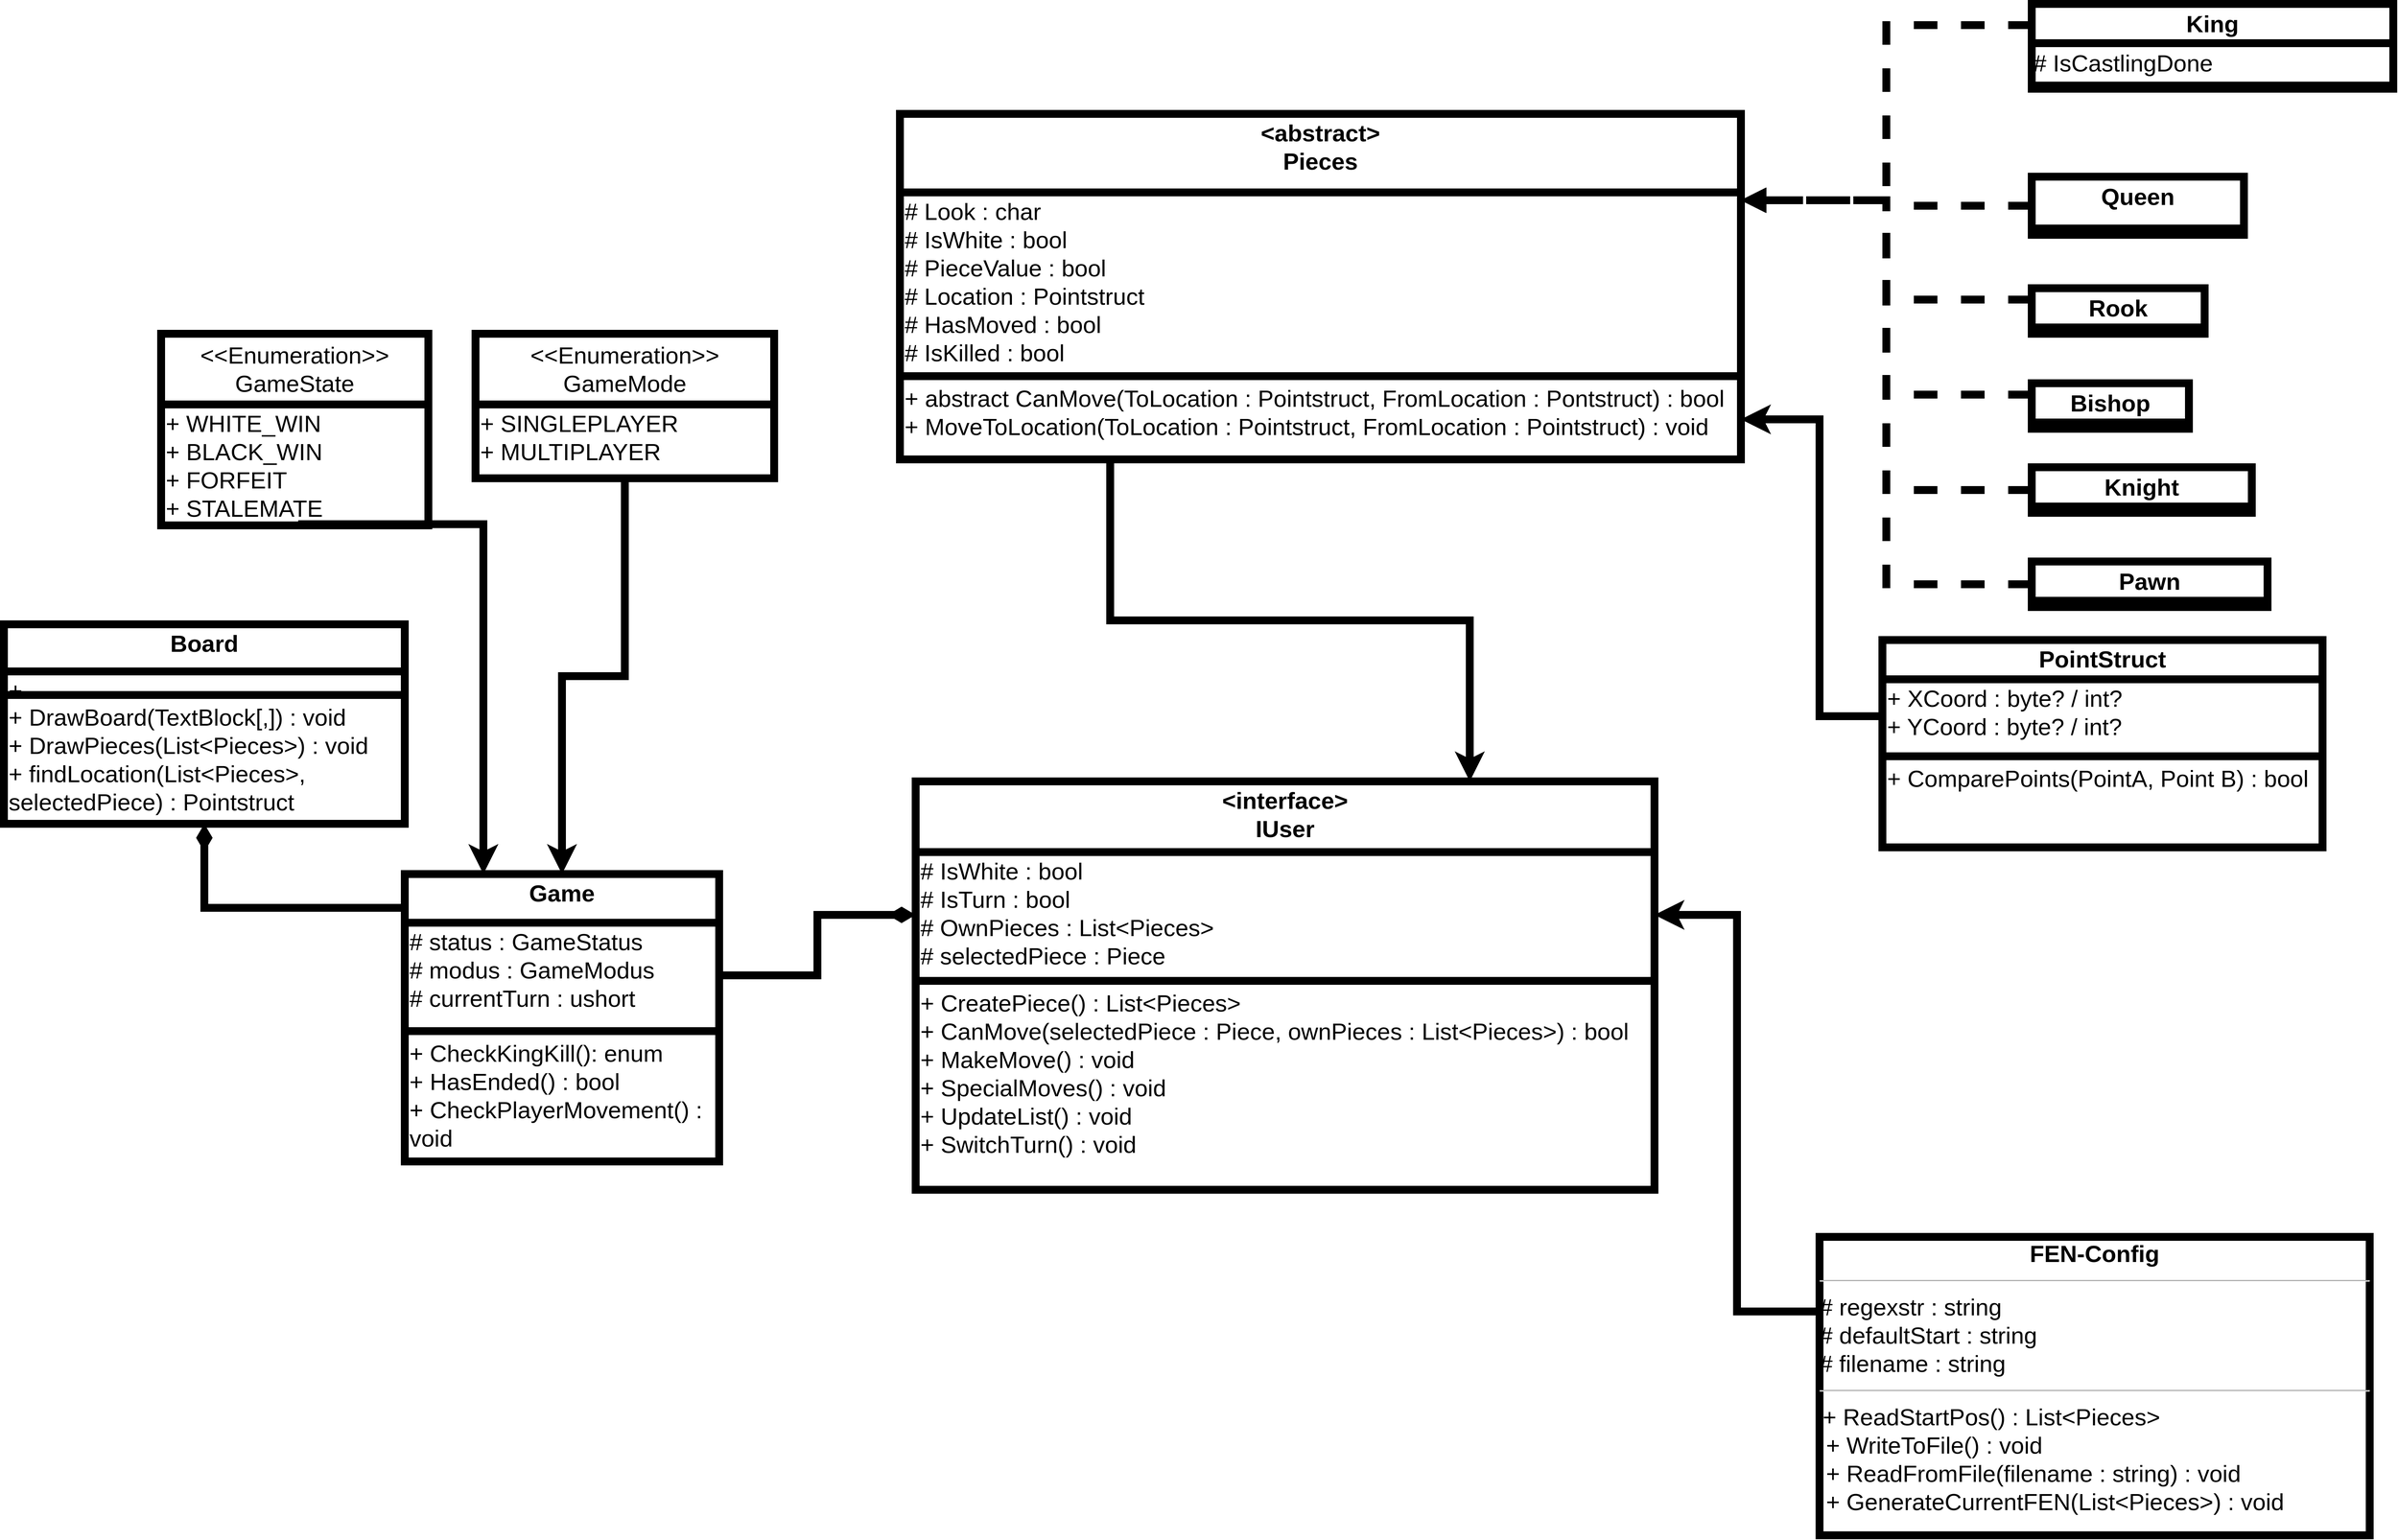 <mxfile version="21.0.6" type="github">
  <diagram name="Seite-1" id="8dhn65Cj3MbclAA8dtAb">
    <mxGraphModel dx="8881" dy="2288" grid="1" gridSize="10" guides="1" tooltips="1" connect="1" arrows="1" fold="1" page="1" pageScale="1" pageWidth="4681" pageHeight="3300" background="#ffffff" math="0" shadow="0">
      <root>
        <mxCell id="0" />
        <mxCell id="1" parent="0" />
        <mxCell id="38B4btSkLqxtYz1ykes1-37" style="edgeStyle=orthogonalEdgeStyle;rounded=0;orthogonalLoop=1;jettySize=auto;html=1;exitX=0;exitY=0.5;exitDx=0;exitDy=0;entryX=1;entryY=0.25;entryDx=0;entryDy=0;dashed=1;endArrow=block;endFill=0;strokeWidth=10;fontSize=30;" edge="1" parent="1" source="Scy77tW3S1ukV7C9qBci-75" target="38B4btSkLqxtYz1ykes1-9">
          <mxGeometry relative="1" as="geometry" />
        </mxCell>
        <mxCell id="Scy77tW3S1ukV7C9qBci-75" value="Knight" style="swimlane;fontStyle=1;align=center;verticalAlign=top;childLayout=stackLayout;horizontal=1;startSize=50;horizontalStack=0;resizeParent=1;resizeParentMax=0;resizeLast=0;collapsible=1;marginBottom=0;strokeWidth=10;fontSize=30;" parent="1" vertex="1">
          <mxGeometry x="-1260" y="1180" width="280" height="58" as="geometry">
            <mxRectangle x="-3260" y="2090" width="80" height="30" as="alternateBounds" />
          </mxGeometry>
        </mxCell>
        <mxCell id="Scy77tW3S1ukV7C9qBci-77" value="" style="line;strokeWidth=10;fillColor=none;align=left;verticalAlign=middle;spacingTop=-1;spacingLeft=3;spacingRight=3;rotatable=0;labelPosition=right;points=[];portConstraint=eastwest;strokeColor=inherit;fontSize=30;" parent="Scy77tW3S1ukV7C9qBci-75" vertex="1">
          <mxGeometry y="50" width="280" height="8" as="geometry" />
        </mxCell>
        <mxCell id="38B4btSkLqxtYz1ykes1-33" style="edgeStyle=orthogonalEdgeStyle;rounded=0;orthogonalLoop=1;jettySize=auto;html=1;exitX=0;exitY=0.25;exitDx=0;exitDy=0;entryX=1;entryY=0.25;entryDx=0;entryDy=0;endArrow=block;endFill=0;dashed=1;strokeWidth=10;fontSize=30;" edge="1" parent="1" source="Scy77tW3S1ukV7C9qBci-88" target="38B4btSkLqxtYz1ykes1-9">
          <mxGeometry relative="1" as="geometry" />
        </mxCell>
        <mxCell id="Scy77tW3S1ukV7C9qBci-88" value="King" style="swimlane;fontStyle=1;align=center;verticalAlign=top;childLayout=stackLayout;horizontal=1;startSize=50;horizontalStack=0;resizeParent=1;resizeParentMax=0;resizeLast=0;collapsible=1;marginBottom=0;strokeWidth=10;fontSize=30;" parent="1" vertex="1">
          <mxGeometry x="-1260" y="590" width="460" height="108" as="geometry">
            <mxRectangle x="-2320" y="40" width="70" height="30" as="alternateBounds" />
          </mxGeometry>
        </mxCell>
        <mxCell id="38B4btSkLqxtYz1ykes1-32" value="&lt;div style=&quot;font-size: 30px;&quot; align=&quot;left&quot;&gt;# IsCastlingDone&lt;/div&gt;" style="text;html=1;align=left;verticalAlign=middle;resizable=0;points=[];autosize=1;strokeColor=none;fillColor=none;strokeWidth=10;fontSize=30;" vertex="1" parent="Scy77tW3S1ukV7C9qBci-88">
          <mxGeometry y="50" width="460" height="50" as="geometry" />
        </mxCell>
        <mxCell id="Scy77tW3S1ukV7C9qBci-90" value="" style="line;strokeWidth=10;fillColor=none;align=left;verticalAlign=middle;spacingTop=-1;spacingLeft=3;spacingRight=3;rotatable=0;labelPosition=right;points=[];portConstraint=eastwest;strokeColor=inherit;fontSize=30;" parent="Scy77tW3S1ukV7C9qBci-88" vertex="1">
          <mxGeometry y="100" width="460" height="8" as="geometry" />
        </mxCell>
        <mxCell id="38B4btSkLqxtYz1ykes1-34" style="edgeStyle=orthogonalEdgeStyle;rounded=0;orthogonalLoop=1;jettySize=auto;html=1;entryX=1;entryY=0.25;entryDx=0;entryDy=0;endArrow=block;endFill=0;dashed=1;strokeWidth=10;fontSize=30;" edge="1" parent="1" source="Scy77tW3S1ukV7C9qBci-92" target="38B4btSkLqxtYz1ykes1-9">
          <mxGeometry relative="1" as="geometry" />
        </mxCell>
        <mxCell id="Scy77tW3S1ukV7C9qBci-92" value="Queen" style="swimlane;fontStyle=1;align=center;verticalAlign=top;childLayout=stackLayout;horizontal=1;startSize=66;horizontalStack=0;resizeParent=1;resizeParentMax=0;resizeLast=0;collapsible=1;marginBottom=0;strokeWidth=10;fontSize=30;" parent="1" vertex="1">
          <mxGeometry x="-1260" y="810" width="270" height="74" as="geometry">
            <mxRectangle x="-2320" y="30" width="80" height="30" as="alternateBounds" />
          </mxGeometry>
        </mxCell>
        <mxCell id="Scy77tW3S1ukV7C9qBci-94" value="" style="line;strokeWidth=10;fillColor=none;align=left;verticalAlign=middle;spacingTop=-1;spacingLeft=3;spacingRight=3;rotatable=0;labelPosition=right;points=[];portConstraint=eastwest;strokeColor=inherit;fontSize=30;" parent="Scy77tW3S1ukV7C9qBci-92" vertex="1">
          <mxGeometry y="66" width="270" height="8" as="geometry" />
        </mxCell>
        <mxCell id="38B4btSkLqxtYz1ykes1-35" style="edgeStyle=orthogonalEdgeStyle;rounded=0;orthogonalLoop=1;jettySize=auto;html=1;exitX=0;exitY=0.25;exitDx=0;exitDy=0;entryX=1;entryY=0.25;entryDx=0;entryDy=0;dashed=1;endArrow=block;endFill=0;strokeWidth=10;fontSize=30;" edge="1" parent="1" source="Scy77tW3S1ukV7C9qBci-96" target="38B4btSkLqxtYz1ykes1-9">
          <mxGeometry relative="1" as="geometry" />
        </mxCell>
        <mxCell id="Scy77tW3S1ukV7C9qBci-96" value="Rook" style="swimlane;fontStyle=1;align=center;verticalAlign=top;childLayout=stackLayout;horizontal=1;startSize=50;horizontalStack=0;resizeParent=1;resizeParentMax=0;resizeLast=0;collapsible=1;marginBottom=0;strokeWidth=10;fontSize=30;" parent="1" vertex="1">
          <mxGeometry x="-1260" y="952" width="220" height="58" as="geometry">
            <mxRectangle x="-3230" y="1970" width="70" height="30" as="alternateBounds" />
          </mxGeometry>
        </mxCell>
        <mxCell id="Scy77tW3S1ukV7C9qBci-98" value="" style="line;strokeWidth=10;fillColor=none;align=left;verticalAlign=middle;spacingTop=-1;spacingLeft=3;spacingRight=3;rotatable=0;labelPosition=right;points=[];portConstraint=eastwest;strokeColor=inherit;fontSize=30;" parent="Scy77tW3S1ukV7C9qBci-96" vertex="1">
          <mxGeometry y="50" width="220" height="8" as="geometry" />
        </mxCell>
        <mxCell id="38B4btSkLqxtYz1ykes1-36" style="edgeStyle=orthogonalEdgeStyle;rounded=0;orthogonalLoop=1;jettySize=auto;html=1;exitX=0;exitY=0.25;exitDx=0;exitDy=0;entryX=1;entryY=0.25;entryDx=0;entryDy=0;dashed=1;endArrow=block;endFill=0;strokeWidth=10;fontSize=30;" edge="1" parent="1" source="Scy77tW3S1ukV7C9qBci-100" target="38B4btSkLqxtYz1ykes1-9">
          <mxGeometry relative="1" as="geometry" />
        </mxCell>
        <mxCell id="Scy77tW3S1ukV7C9qBci-100" value="Bishop" style="swimlane;fontStyle=1;align=center;verticalAlign=top;childLayout=stackLayout;horizontal=1;startSize=50;horizontalStack=0;resizeParent=1;resizeParentMax=0;resizeLast=0;collapsible=1;marginBottom=0;strokeWidth=10;fontSize=30;" parent="1" vertex="1">
          <mxGeometry x="-1260" y="1073" width="200" height="58" as="geometry">
            <mxRectangle x="-3260" y="2040" width="80" height="30" as="alternateBounds" />
          </mxGeometry>
        </mxCell>
        <mxCell id="Scy77tW3S1ukV7C9qBci-102" value="" style="line;strokeWidth=10;fillColor=none;align=left;verticalAlign=middle;spacingTop=-1;spacingLeft=3;spacingRight=3;rotatable=0;labelPosition=right;points=[];portConstraint=eastwest;strokeColor=inherit;fontSize=30;" parent="Scy77tW3S1ukV7C9qBci-100" vertex="1">
          <mxGeometry y="50" width="200" height="8" as="geometry" />
        </mxCell>
        <mxCell id="38B4btSkLqxtYz1ykes1-38" style="edgeStyle=orthogonalEdgeStyle;rounded=0;orthogonalLoop=1;jettySize=auto;html=1;exitX=0;exitY=0.5;exitDx=0;exitDy=0;entryX=1;entryY=0.25;entryDx=0;entryDy=0;endArrow=block;endFill=0;dashed=1;strokeWidth=10;fontSize=15;" edge="1" parent="1" source="Scy77tW3S1ukV7C9qBci-104" target="38B4btSkLqxtYz1ykes1-9">
          <mxGeometry relative="1" as="geometry" />
        </mxCell>
        <mxCell id="Scy77tW3S1ukV7C9qBci-104" value="Pawn" style="swimlane;fontStyle=1;align=center;verticalAlign=top;childLayout=stackLayout;horizontal=1;startSize=50;horizontalStack=0;resizeParent=1;resizeParentMax=0;resizeLast=0;collapsible=1;marginBottom=0;strokeWidth=10;fontSize=30;" parent="1" vertex="1">
          <mxGeometry x="-1260" y="1300" width="300" height="58" as="geometry">
            <mxRectangle x="-3250" y="2140" width="70" height="30" as="alternateBounds" />
          </mxGeometry>
        </mxCell>
        <mxCell id="Scy77tW3S1ukV7C9qBci-106" value="" style="line;strokeWidth=10;fillColor=none;align=left;verticalAlign=middle;spacingTop=-1;spacingLeft=3;spacingRight=3;rotatable=0;labelPosition=right;points=[];portConstraint=eastwest;strokeColor=inherit;fontSize=30;" parent="Scy77tW3S1ukV7C9qBci-104" vertex="1">
          <mxGeometry y="50" width="300" height="8" as="geometry" />
        </mxCell>
        <mxCell id="38B4btSkLqxtYz1ykes1-5" value="Board" style="swimlane;fontStyle=1;align=center;verticalAlign=top;childLayout=stackLayout;horizontal=1;startSize=60;horizontalStack=0;resizeParent=1;resizeParentMax=0;resizeLast=0;collapsible=1;marginBottom=0;whiteSpace=wrap;html=1;strokeWidth=10;fontSize=30;" vertex="1" parent="1">
          <mxGeometry x="-3840" y="1380" width="510" height="254" as="geometry" />
        </mxCell>
        <mxCell id="38B4btSkLqxtYz1ykes1-6" value="+" style="text;strokeColor=none;fillColor=none;align=left;verticalAlign=top;spacingLeft=4;spacingRight=4;overflow=hidden;rotatable=0;points=[[0,0.5],[1,0.5]];portConstraint=eastwest;whiteSpace=wrap;html=1;strokeWidth=10;fontSize=30;" vertex="1" parent="38B4btSkLqxtYz1ykes1-5">
          <mxGeometry y="60" width="510" height="26" as="geometry" />
        </mxCell>
        <mxCell id="38B4btSkLqxtYz1ykes1-7" value="" style="line;strokeWidth=10;fillColor=none;align=left;verticalAlign=middle;spacingTop=-1;spacingLeft=3;spacingRight=3;rotatable=0;labelPosition=right;points=[];portConstraint=eastwest;strokeColor=inherit;fontSize=30;" vertex="1" parent="38B4btSkLqxtYz1ykes1-5">
          <mxGeometry y="86" width="510" height="8" as="geometry" />
        </mxCell>
        <mxCell id="38B4btSkLqxtYz1ykes1-8" value="&lt;div style=&quot;font-size: 30px;&quot;&gt;+ DrawBoard(TextBlock[,]) : void&lt;/div&gt;&lt;div style=&quot;font-size: 30px;&quot;&gt;+ DrawPieces(List&amp;lt;Pieces&amp;gt;) : void&lt;/div&gt;&lt;div style=&quot;font-size: 30px;&quot;&gt;+ findLocation(List&amp;lt;Pieces&amp;gt;, selectedPiece) : Pointstruct&lt;br style=&quot;font-size: 30px;&quot;&gt;&lt;/div&gt;" style="text;strokeColor=none;fillColor=none;align=left;verticalAlign=top;spacingLeft=4;spacingRight=4;overflow=hidden;rotatable=0;points=[[0,0.5],[1,0.5]];portConstraint=eastwest;whiteSpace=wrap;html=1;strokeWidth=10;fontSize=30;" vertex="1" parent="38B4btSkLqxtYz1ykes1-5">
          <mxGeometry y="94" width="510" height="160" as="geometry" />
        </mxCell>
        <mxCell id="38B4btSkLqxtYz1ykes1-9" value="&lt;div style=&quot;font-size: 30px;&quot;&gt;&amp;lt;abstract&amp;gt;&lt;/div&gt;&lt;div style=&quot;font-size: 30px;&quot;&gt;Pieces&lt;/div&gt;" style="swimlane;fontStyle=1;align=center;verticalAlign=top;childLayout=stackLayout;horizontal=1;startSize=100;horizontalStack=0;resizeParent=1;resizeParentMax=0;resizeLast=0;collapsible=1;marginBottom=0;whiteSpace=wrap;html=1;strokeWidth=10;fontSize=30;" vertex="1" parent="1">
          <mxGeometry x="-2700" y="730" width="1070" height="440" as="geometry" />
        </mxCell>
        <mxCell id="38B4btSkLqxtYz1ykes1-10" value="&lt;div style=&quot;font-size: 30px;&quot;&gt;# Look : char&lt;/div&gt;&lt;div style=&quot;font-size: 30px;&quot;&gt;# IsWhite : bool&lt;/div&gt;&lt;div style=&quot;font-size: 30px;&quot;&gt;# PieceValue : bool&lt;/div&gt;&lt;div style=&quot;font-size: 30px;&quot;&gt;# Location : Pointstruct&lt;/div&gt;&lt;div style=&quot;font-size: 30px;&quot;&gt;# HasMoved : bool&lt;/div&gt;&lt;div style=&quot;font-size: 30px;&quot;&gt;# IsKilled : bool&lt;br style=&quot;font-size: 30px;&quot;&gt;&lt;/div&gt;" style="text;strokeColor=none;fillColor=none;align=left;verticalAlign=top;spacingLeft=4;spacingRight=4;overflow=hidden;rotatable=0;points=[[0,0.5],[1,0.5]];portConstraint=eastwest;whiteSpace=wrap;html=1;strokeWidth=10;fontSize=30;" vertex="1" parent="38B4btSkLqxtYz1ykes1-9">
          <mxGeometry y="100" width="1070" height="230" as="geometry" />
        </mxCell>
        <mxCell id="38B4btSkLqxtYz1ykes1-11" value="" style="line;strokeWidth=10;fillColor=none;align=left;verticalAlign=middle;spacingTop=-1;spacingLeft=3;spacingRight=3;rotatable=0;labelPosition=right;points=[];portConstraint=eastwest;strokeColor=inherit;fontSize=30;" vertex="1" parent="38B4btSkLqxtYz1ykes1-9">
          <mxGeometry y="330" width="1070" height="8" as="geometry" />
        </mxCell>
        <mxCell id="38B4btSkLqxtYz1ykes1-12" value="&lt;div style=&quot;font-size: 30px;&quot;&gt;+ abstract CanMove(ToLocation : Pointstruct, FromLocation : Pontstruct) : bool&lt;/div&gt;&lt;div style=&quot;font-size: 30px;&quot;&gt;+ MoveToLocation(ToLocation : Pointstruct, FromLocation : Pointstruct) : void&lt;br style=&quot;font-size: 30px;&quot;&gt; &lt;/div&gt;" style="text;strokeColor=none;fillColor=none;align=left;verticalAlign=top;spacingLeft=4;spacingRight=4;overflow=hidden;rotatable=0;points=[[0,0.5],[1,0.5]];portConstraint=eastwest;whiteSpace=wrap;html=1;strokeWidth=10;fontSize=30;" vertex="1" parent="38B4btSkLqxtYz1ykes1-9">
          <mxGeometry y="338" width="1070" height="102" as="geometry" />
        </mxCell>
        <mxCell id="38B4btSkLqxtYz1ykes1-17" value="&lt;div style=&quot;font-size: 30px;&quot;&gt;&amp;lt;interface&amp;gt;&lt;/div&gt;&lt;div style=&quot;font-size: 30px;&quot;&gt;IUser&lt;br style=&quot;font-size: 30px;&quot;&gt;&lt;/div&gt;" style="swimlane;fontStyle=1;align=center;verticalAlign=top;childLayout=stackLayout;horizontal=1;startSize=90;horizontalStack=0;resizeParent=1;resizeParentMax=0;resizeLast=0;collapsible=1;marginBottom=0;whiteSpace=wrap;html=1;strokeWidth=10;fontSize=30;" vertex="1" parent="1">
          <mxGeometry x="-2680" y="1580" width="940" height="520" as="geometry" />
        </mxCell>
        <mxCell id="38B4btSkLqxtYz1ykes1-18" value="&lt;div style=&quot;font-size: 30px;&quot;&gt;# IsWhite : bool&lt;/div&gt;&lt;div style=&quot;font-size: 30px;&quot;&gt;# IsTurn : bool&lt;/div&gt;&lt;div style=&quot;font-size: 30px;&quot;&gt;# OwnPieces : List&amp;lt;Pieces&amp;gt;&lt;/div&gt;&lt;div style=&quot;font-size: 30px;&quot;&gt;# selectedPiece : Piece&lt;br style=&quot;font-size: 30px;&quot;&gt;&lt;/div&gt;" style="text;strokeColor=none;fillColor=none;align=left;verticalAlign=top;spacingLeft=4;spacingRight=4;overflow=hidden;rotatable=0;points=[[0,0.5],[1,0.5]];portConstraint=eastwest;whiteSpace=wrap;html=1;strokeWidth=10;fontSize=30;" vertex="1" parent="38B4btSkLqxtYz1ykes1-17">
          <mxGeometry y="90" width="940" height="160" as="geometry" />
        </mxCell>
        <mxCell id="38B4btSkLqxtYz1ykes1-19" value="" style="line;strokeWidth=10;fillColor=none;align=left;verticalAlign=middle;spacingTop=-1;spacingLeft=3;spacingRight=3;rotatable=0;labelPosition=right;points=[];portConstraint=eastwest;strokeColor=inherit;fontSize=30;" vertex="1" parent="38B4btSkLqxtYz1ykes1-17">
          <mxGeometry y="250" width="940" height="8" as="geometry" />
        </mxCell>
        <mxCell id="38B4btSkLqxtYz1ykes1-20" value="&lt;div style=&quot;font-size: 30px;&quot;&gt;+ CreatePiece() : List&amp;lt;Pieces&amp;gt;&lt;/div&gt;&lt;div style=&quot;font-size: 30px;&quot;&gt;+ CanMove(selectedPiece : Piece, ownPieces : List&amp;lt;Pieces&amp;gt;) : bool&lt;/div&gt;&lt;div style=&quot;font-size: 30px;&quot;&gt;+ MakeMove() : void&lt;/div&gt;&lt;div style=&quot;font-size: 30px;&quot;&gt;+ SpecialMoves() : void&lt;br style=&quot;font-size: 30px;&quot;&gt;&lt;/div&gt;&lt;div style=&quot;font-size: 30px;&quot;&gt;+ UpdateList() : void&lt;/div&gt;&lt;div style=&quot;font-size: 30px;&quot;&gt;+ SwitchTurn() : void&lt;/div&gt;" style="text;strokeColor=none;fillColor=none;align=left;verticalAlign=top;spacingLeft=4;spacingRight=4;overflow=hidden;rotatable=0;points=[[0,0.5],[1,0.5]];portConstraint=eastwest;whiteSpace=wrap;html=1;strokeWidth=10;fontSize=30;" vertex="1" parent="38B4btSkLqxtYz1ykes1-17">
          <mxGeometry y="258" width="940" height="262" as="geometry" />
        </mxCell>
        <mxCell id="38B4btSkLqxtYz1ykes1-51" style="edgeStyle=orthogonalEdgeStyle;rounded=0;orthogonalLoop=1;jettySize=auto;html=1;exitX=0;exitY=0.5;exitDx=0;exitDy=0;entryX=1;entryY=0.5;entryDx=0;entryDy=0;strokeWidth=10;fontSize=30;" edge="1" parent="1" source="38B4btSkLqxtYz1ykes1-22" target="38B4btSkLqxtYz1ykes1-12">
          <mxGeometry relative="1" as="geometry">
            <Array as="points">
              <mxPoint x="-1530" y="1497" />
              <mxPoint x="-1530" y="1119" />
            </Array>
          </mxGeometry>
        </mxCell>
        <mxCell id="38B4btSkLqxtYz1ykes1-21" value="PointStruct" style="swimlane;fontStyle=1;align=center;verticalAlign=top;childLayout=stackLayout;horizontal=1;startSize=50;horizontalStack=0;resizeParent=1;resizeParentMax=0;resizeLast=0;collapsible=1;marginBottom=0;whiteSpace=wrap;html=1;strokeWidth=10;fontSize=30;" vertex="1" parent="1">
          <mxGeometry x="-1450" y="1400" width="560" height="264" as="geometry" />
        </mxCell>
        <mxCell id="38B4btSkLqxtYz1ykes1-22" value="&lt;div style=&quot;font-size: 30px;&quot;&gt;+ XCoord : byte? / int?&lt;/div&gt;&lt;div style=&quot;font-size: 30px;&quot;&gt;+ YCoord : byte? / int?&lt;br style=&quot;font-size: 30px;&quot;&gt;&lt;/div&gt;" style="text;strokeColor=none;fillColor=none;align=left;verticalAlign=top;spacingLeft=4;spacingRight=4;overflow=hidden;rotatable=0;points=[[0,0.5],[1,0.5]];portConstraint=eastwest;whiteSpace=wrap;html=1;strokeWidth=10;fontSize=30;" vertex="1" parent="38B4btSkLqxtYz1ykes1-21">
          <mxGeometry y="50" width="560" height="94" as="geometry" />
        </mxCell>
        <mxCell id="38B4btSkLqxtYz1ykes1-23" value="" style="line;strokeWidth=10;fillColor=none;align=left;verticalAlign=middle;spacingTop=-1;spacingLeft=3;spacingRight=3;rotatable=0;labelPosition=right;points=[];portConstraint=eastwest;strokeColor=inherit;fontSize=30;" vertex="1" parent="38B4btSkLqxtYz1ykes1-21">
          <mxGeometry y="144" width="560" height="8" as="geometry" />
        </mxCell>
        <mxCell id="38B4btSkLqxtYz1ykes1-24" value="+ ComparePoints(PointA, Point B) : bool" style="text;strokeColor=none;fillColor=none;align=left;verticalAlign=top;spacingLeft=4;spacingRight=4;overflow=hidden;rotatable=0;points=[[0,0.5],[1,0.5]];portConstraint=eastwest;whiteSpace=wrap;html=1;strokeWidth=10;fontSize=30;" vertex="1" parent="38B4btSkLqxtYz1ykes1-21">
          <mxGeometry y="152" width="560" height="112" as="geometry" />
        </mxCell>
        <mxCell id="38B4btSkLqxtYz1ykes1-25" value="&lt;div style=&quot;font-size: 30px;&quot;&gt;&amp;lt;&amp;lt;Enumeration&amp;gt;&amp;gt;&lt;/div&gt;&lt;div style=&quot;font-size: 30px;&quot;&gt;GameState&lt;br style=&quot;font-size: 30px;&quot;&gt;&lt;/div&gt;" style="swimlane;fontStyle=0;childLayout=stackLayout;horizontal=1;startSize=90;fillColor=none;horizontalStack=0;resizeParent=1;resizeParentMax=0;resizeLast=0;collapsible=1;marginBottom=0;whiteSpace=wrap;html=1;strokeWidth=10;fontSize=30;" vertex="1" parent="1">
          <mxGeometry x="-3640" y="1010" width="340" height="244" as="geometry" />
        </mxCell>
        <mxCell id="38B4btSkLqxtYz1ykes1-28" value="&lt;div style=&quot;font-size: 30px;&quot;&gt;+ WHITE_WIN&lt;/div&gt;&lt;div style=&quot;font-size: 30px;&quot;&gt;+ BLACK_WIN&lt;/div&gt;&lt;div style=&quot;font-size: 30px;&quot;&gt;+ FORFEIT&lt;/div&gt;&lt;div style=&quot;font-size: 30px;&quot;&gt;+ STALEMATE&lt;/div&gt;" style="text;strokeColor=none;fillColor=none;align=left;verticalAlign=top;spacingLeft=4;spacingRight=4;overflow=hidden;rotatable=0;points=[[0,0.5],[1,0.5]];portConstraint=eastwest;whiteSpace=wrap;html=1;strokeWidth=10;fontSize=30;" vertex="1" parent="38B4btSkLqxtYz1ykes1-25">
          <mxGeometry y="90" width="340" height="154" as="geometry" />
        </mxCell>
        <mxCell id="38B4btSkLqxtYz1ykes1-46" style="edgeStyle=orthogonalEdgeStyle;rounded=0;orthogonalLoop=1;jettySize=auto;html=1;exitX=0.5;exitY=1;exitDx=0;exitDy=0;entryX=0.5;entryY=0;entryDx=0;entryDy=0;strokeWidth=10;fontSize=30;" edge="1" parent="1" source="38B4btSkLqxtYz1ykes1-29" target="38B4btSkLqxtYz1ykes1-39">
          <mxGeometry relative="1" as="geometry" />
        </mxCell>
        <mxCell id="38B4btSkLqxtYz1ykes1-29" value="&lt;div style=&quot;font-size: 30px;&quot;&gt;&amp;lt;&amp;lt;Enumeration&amp;gt;&amp;gt;&lt;/div&gt;&lt;div style=&quot;font-size: 30px;&quot;&gt;GameMode&lt;br style=&quot;font-size: 30px;&quot;&gt;&lt;/div&gt;" style="swimlane;fontStyle=0;childLayout=stackLayout;horizontal=1;startSize=90;fillColor=none;horizontalStack=0;resizeParent=1;resizeParentMax=0;resizeLast=0;collapsible=1;marginBottom=0;whiteSpace=wrap;html=1;strokeWidth=10;fontSize=30;" vertex="1" parent="1">
          <mxGeometry x="-3240" y="1010" width="380" height="184" as="geometry" />
        </mxCell>
        <mxCell id="38B4btSkLqxtYz1ykes1-30" value="&lt;div style=&quot;font-size: 30px;&quot;&gt;+ SINGLEPLAYER&lt;/div&gt;&lt;div style=&quot;font-size: 30px;&quot;&gt;+ MULTIPLAYER&lt;br style=&quot;font-size: 30px;&quot;&gt;&lt;/div&gt;" style="text;strokeColor=none;fillColor=none;align=left;verticalAlign=top;spacingLeft=4;spacingRight=4;overflow=hidden;rotatable=0;points=[[0,0.5],[1,0.5]];portConstraint=eastwest;whiteSpace=wrap;html=1;strokeWidth=10;fontSize=30;" vertex="1" parent="38B4btSkLqxtYz1ykes1-29">
          <mxGeometry y="90" width="380" height="94" as="geometry" />
        </mxCell>
        <mxCell id="38B4btSkLqxtYz1ykes1-50" style="edgeStyle=orthogonalEdgeStyle;rounded=0;orthogonalLoop=1;jettySize=auto;html=1;exitX=0;exitY=0.25;exitDx=0;exitDy=0;entryX=1;entryY=0.5;entryDx=0;entryDy=0;strokeWidth=10;fontSize=30;" edge="1" parent="1" source="38B4btSkLqxtYz1ykes1-31" target="38B4btSkLqxtYz1ykes1-18">
          <mxGeometry relative="1" as="geometry" />
        </mxCell>
        <mxCell id="38B4btSkLqxtYz1ykes1-31" value="&lt;p style=&quot;margin: 4px 0px 0px; text-align: center; font-size: 30px;&quot;&gt;&lt;b style=&quot;font-size: 30px;&quot;&gt;FEN-Config&lt;/b&gt;&lt;/p&gt;&lt;hr style=&quot;font-size: 30px;&quot;&gt;&lt;div style=&quot;font-size: 30px;&quot;&gt;# regexstr : string&lt;/div&gt;&lt;div style=&quot;font-size: 30px;&quot;&gt;# defaultStart : string&lt;/div&gt;&lt;div style=&quot;font-size: 30px;&quot;&gt;# filename : string&lt;br style=&quot;font-size: 30px;&quot;&gt;&lt;/div&gt;&lt;hr style=&quot;font-size: 30px;&quot;&gt;&lt;p style=&quot;margin: 0px 0px 0px 4px; font-size: 30px;&quot;&gt;+ ReadStartPos() : List&amp;lt;Pieces&amp;gt;&lt;br style=&quot;font-size: 30px;&quot;&gt;&lt;/p&gt;&lt;div style=&quot;font-size: 30px;&quot;&gt;&amp;nbsp;+ WriteToFile() : void&lt;/div&gt;&lt;div style=&quot;font-size: 30px;&quot;&gt;&amp;nbsp;+ ReadFromFile(filename : string) : void&lt;/div&gt;&lt;div style=&quot;font-size: 30px;&quot;&gt;&amp;nbsp;+ GenerateCurrentFEN(List&amp;lt;Pieces&amp;gt;) : void&lt;br style=&quot;font-size: 30px;&quot;&gt;&lt;/div&gt;" style="verticalAlign=top;align=left;overflow=fill;fontSize=30;fontFamily=Helvetica;html=1;whiteSpace=wrap;strokeWidth=10;" vertex="1" parent="1">
          <mxGeometry x="-1530" y="2160" width="700" height="380" as="geometry" />
        </mxCell>
        <mxCell id="38B4btSkLqxtYz1ykes1-45" style="edgeStyle=orthogonalEdgeStyle;rounded=0;orthogonalLoop=1;jettySize=auto;html=1;exitX=0.25;exitY=0;exitDx=0;exitDy=0;entryX=0.513;entryY=0.99;entryDx=0;entryDy=0;entryPerimeter=0;startArrow=classic;startFill=1;endArrow=none;endFill=0;strokeWidth=10;fontSize=30;" edge="1" parent="1" source="38B4btSkLqxtYz1ykes1-39" target="38B4btSkLqxtYz1ykes1-28">
          <mxGeometry relative="1" as="geometry">
            <mxPoint x="-3350" y="1510" as="targetPoint" />
          </mxGeometry>
        </mxCell>
        <mxCell id="38B4btSkLqxtYz1ykes1-39" value="Game" style="swimlane;fontStyle=1;align=center;verticalAlign=top;childLayout=stackLayout;horizontal=1;startSize=62;horizontalStack=0;resizeParent=1;resizeParentMax=0;resizeLast=0;collapsible=1;marginBottom=0;whiteSpace=wrap;html=1;strokeWidth=10;fontSize=30;" vertex="1" parent="1">
          <mxGeometry x="-3330" y="1698" width="400" height="366" as="geometry" />
        </mxCell>
        <mxCell id="38B4btSkLqxtYz1ykes1-40" value="&lt;div style=&quot;font-size: 30px;&quot;&gt;# status : GameStatus&lt;/div&gt;&lt;div style=&quot;font-size: 30px;&quot;&gt;# modus : GameModus&lt;/div&gt;&lt;div style=&quot;font-size: 30px;&quot;&gt;# currentTurn : ushort&lt;br style=&quot;font-size: 30px;&quot;&gt;&lt;/div&gt;" style="text;strokeColor=none;fillColor=none;align=left;verticalAlign=top;spacingLeft=4;spacingRight=4;overflow=hidden;rotatable=0;points=[[0,0.5],[1,0.5]];portConstraint=eastwest;whiteSpace=wrap;html=1;strokeWidth=10;fontSize=30;" vertex="1" parent="38B4btSkLqxtYz1ykes1-39">
          <mxGeometry y="62" width="400" height="134" as="geometry" />
        </mxCell>
        <mxCell id="38B4btSkLqxtYz1ykes1-41" value="" style="line;strokeWidth=10;fillColor=none;align=left;verticalAlign=middle;spacingTop=-1;spacingLeft=3;spacingRight=3;rotatable=0;labelPosition=right;points=[];portConstraint=eastwest;strokeColor=inherit;fontSize=30;" vertex="1" parent="38B4btSkLqxtYz1ykes1-39">
          <mxGeometry y="196" width="400" height="8" as="geometry" />
        </mxCell>
        <mxCell id="38B4btSkLqxtYz1ykes1-42" value="&lt;div style=&quot;font-size: 30px;&quot;&gt;+ CheckKingKill(): enum&lt;/div&gt;&lt;div style=&quot;font-size: 30px;&quot;&gt;+ HasEnded() : bool&lt;/div&gt;&lt;div style=&quot;font-size: 30px;&quot;&gt;+ CheckPlayerMovement() : void&lt;br style=&quot;font-size: 30px;&quot;&gt;&lt;/div&gt;" style="text;strokeColor=none;fillColor=none;align=left;verticalAlign=top;spacingLeft=4;spacingRight=4;overflow=hidden;rotatable=0;points=[[0,0.5],[1,0.5]];portConstraint=eastwest;whiteSpace=wrap;html=1;strokeWidth=10;fontSize=30;" vertex="1" parent="38B4btSkLqxtYz1ykes1-39">
          <mxGeometry y="204" width="400" height="162" as="geometry" />
        </mxCell>
        <mxCell id="38B4btSkLqxtYz1ykes1-47" style="edgeStyle=orthogonalEdgeStyle;rounded=0;orthogonalLoop=1;jettySize=auto;html=1;exitX=0.5;exitY=1;exitDx=0;exitDy=0;entryX=0;entryY=0.5;entryDx=0;entryDy=0;startArrow=diamondThin;startFill=1;endArrow=none;endFill=0;strokeWidth=10;fontSize=30;" edge="1" parent="1" source="38B4btSkLqxtYz1ykes1-5" target="38B4btSkLqxtYz1ykes1-40">
          <mxGeometry relative="1" as="geometry">
            <Array as="points">
              <mxPoint x="-3585" y="1741" />
            </Array>
          </mxGeometry>
        </mxCell>
        <mxCell id="38B4btSkLqxtYz1ykes1-48" style="edgeStyle=orthogonalEdgeStyle;rounded=0;orthogonalLoop=1;jettySize=auto;html=1;exitX=0;exitY=0.5;exitDx=0;exitDy=0;entryX=1;entryY=0.5;entryDx=0;entryDy=0;startArrow=diamondThin;startFill=1;endArrow=none;endFill=0;strokeWidth=10;fontSize=30;" edge="1" parent="1" source="38B4btSkLqxtYz1ykes1-18" target="38B4btSkLqxtYz1ykes1-40">
          <mxGeometry relative="1" as="geometry" />
        </mxCell>
        <mxCell id="38B4btSkLqxtYz1ykes1-49" style="edgeStyle=orthogonalEdgeStyle;rounded=0;orthogonalLoop=1;jettySize=auto;html=1;exitX=0.25;exitY=1;exitDx=0;exitDy=0;entryX=0.75;entryY=0;entryDx=0;entryDy=0;strokeWidth=10;fontSize=30;" edge="1" parent="1" source="38B4btSkLqxtYz1ykes1-9" target="38B4btSkLqxtYz1ykes1-17">
          <mxGeometry relative="1" as="geometry" />
        </mxCell>
      </root>
    </mxGraphModel>
  </diagram>
</mxfile>
